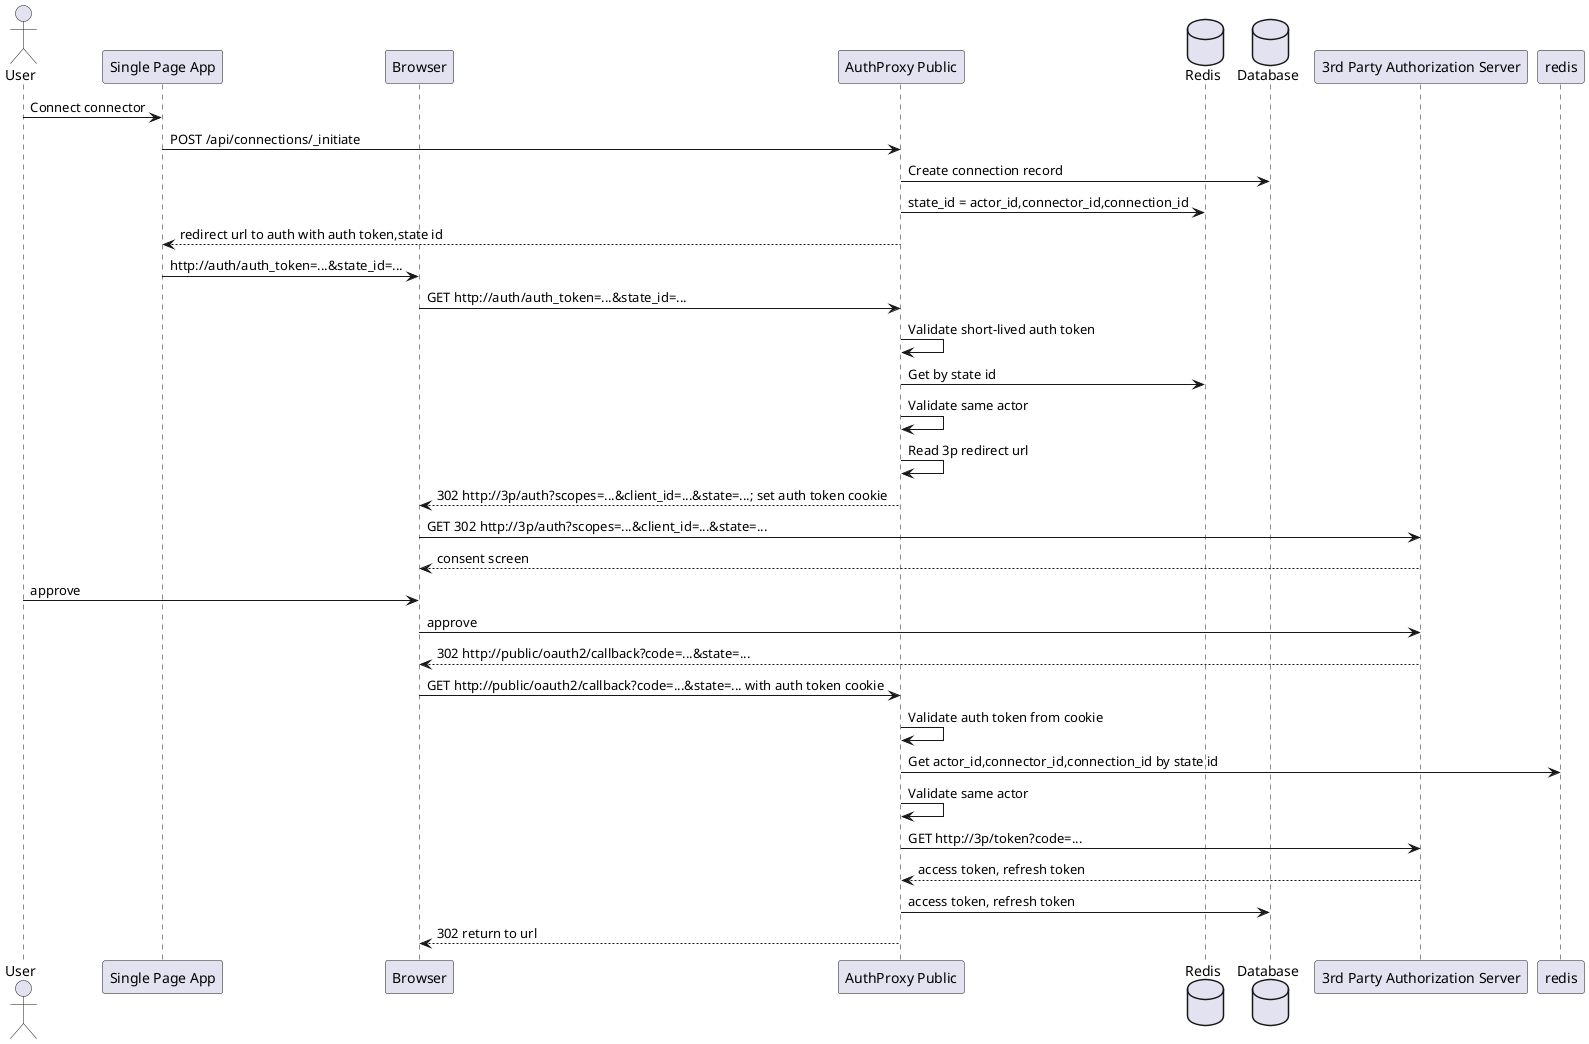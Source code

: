 @startuml
actor User
participant "Single Page App" as SPA
participant "Browser" as browser
participant "AuthProxy Public" as public
database "Redis" as Redis
database "Database" as db
participant "3rd Party Authorization Server" as 3pAuthServer

User -> SPA: Connect connector
SPA -> public: POST /api/connections/_initiate

public -> db: Create connection record
public -> Redis: state_id = actor_id,connector_id,connection_id
public --> SPA: redirect url to auth with auth token,state id

SPA -> browser: http://auth/auth_token=...&state_id=...
browser -> public: GET http://auth/auth_token=...&state_id=...

public -> public: Validate short-lived auth token
public -> Redis: Get by state id
public -> public: Validate same actor
public -> public: Read 3p redirect url

public --> browser: 302 http://3p/auth?scopes=...&client_id=...&state=...; set auth token cookie
browser -> 3pAuthServer: GET 302 http://3p/auth?scopes=...&client_id=...&state=...
3pAuthServer --> browser: consent screen
User -> browser: approve
browser -> 3pAuthServer: approve
3pAuthServer --> browser: 302 http://public/oauth2/callback?code=...&state=...

browser -> public: GET http://public/oauth2/callback?code=...&state=... with auth token cookie
public -> public: Validate auth token from cookie
public -> redis: Get actor_id,connector_id,connection_id by state id
public -> public: Validate same actor
public -> 3pAuthServer: GET http://3p/token?code=...
3pAuthServer --> public: access token, refresh token
public -> db: access token, refresh token
public --> browser: 302 return to url

@enduml